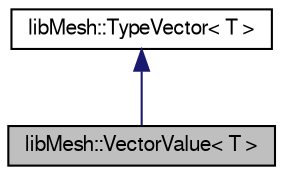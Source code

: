 digraph "libMesh::VectorValue&lt; T &gt;"
{
  edge [fontname="FreeSans",fontsize="10",labelfontname="FreeSans",labelfontsize="10"];
  node [fontname="FreeSans",fontsize="10",shape=record];
  Node1 [label="libMesh::VectorValue\< T \>",height=0.2,width=0.4,color="black", fillcolor="grey75", style="filled", fontcolor="black"];
  Node2 -> Node1 [dir="back",color="midnightblue",fontsize="10",style="solid",fontname="FreeSans"];
  Node2 [label="libMesh::TypeVector\< T \>",height=0.2,width=0.4,color="black", fillcolor="white", style="filled",URL="$classlibMesh_1_1TypeVector.html"];
}
